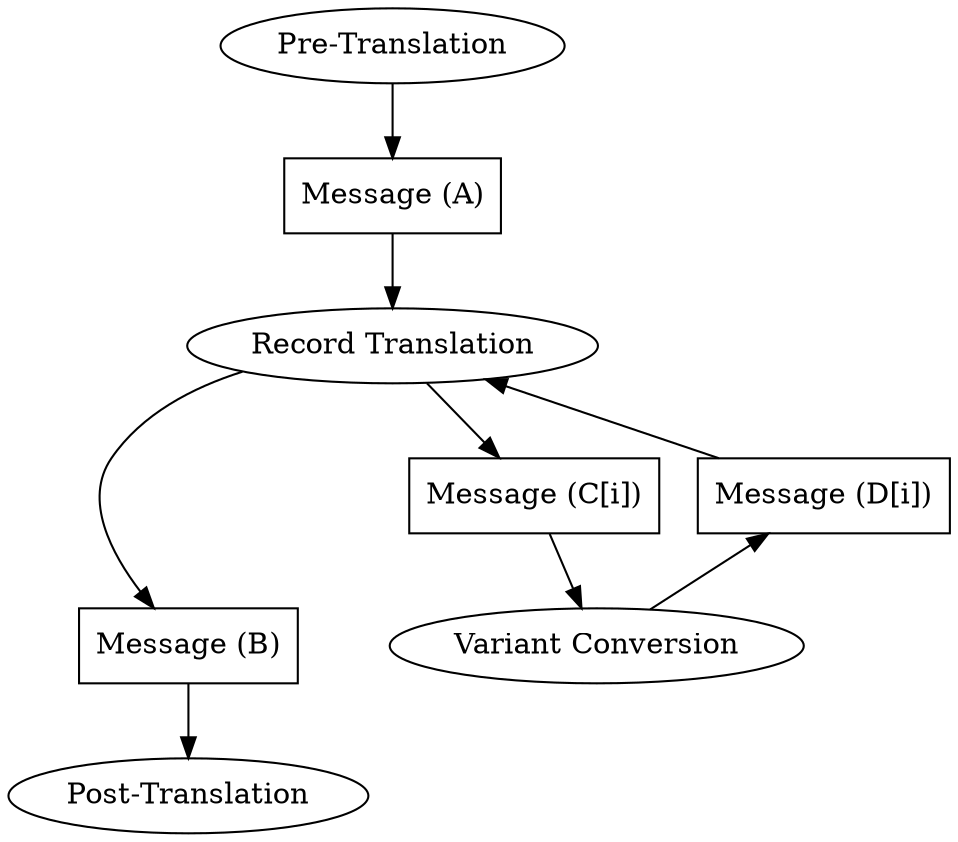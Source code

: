 digraph {
    subgraph {
        node [shape=box]
        MessageA [label="Message (A)"]
        MessageB [label="Message (B)"]
        MessageC [label="Message (C[i])"]
        MessageD [label="Message (D[i])"]
    }

    PreTranslation [label="Pre-Translation"]
    RecordTranslation [label="Record Translation"]
    PostTranslation [label="Post-Translation"]
    VariantConversion [label="Variant Conversion"]
    InvisNode [style=invis]

    PreTranslation -> MessageA
    MessageA -> RecordTranslation
    RecordTranslation -> MessageB
    RecordTranslation -> MessageC
    RecordTranslation -> MessageD [dir=back]
    MessageC -> VariantConversion
    MessageD -> VariantConversion [dir=back]
    MessageB -> PostTranslation
    RecordTranslation -> InvisNode -> MessageB [style=invis]
}
